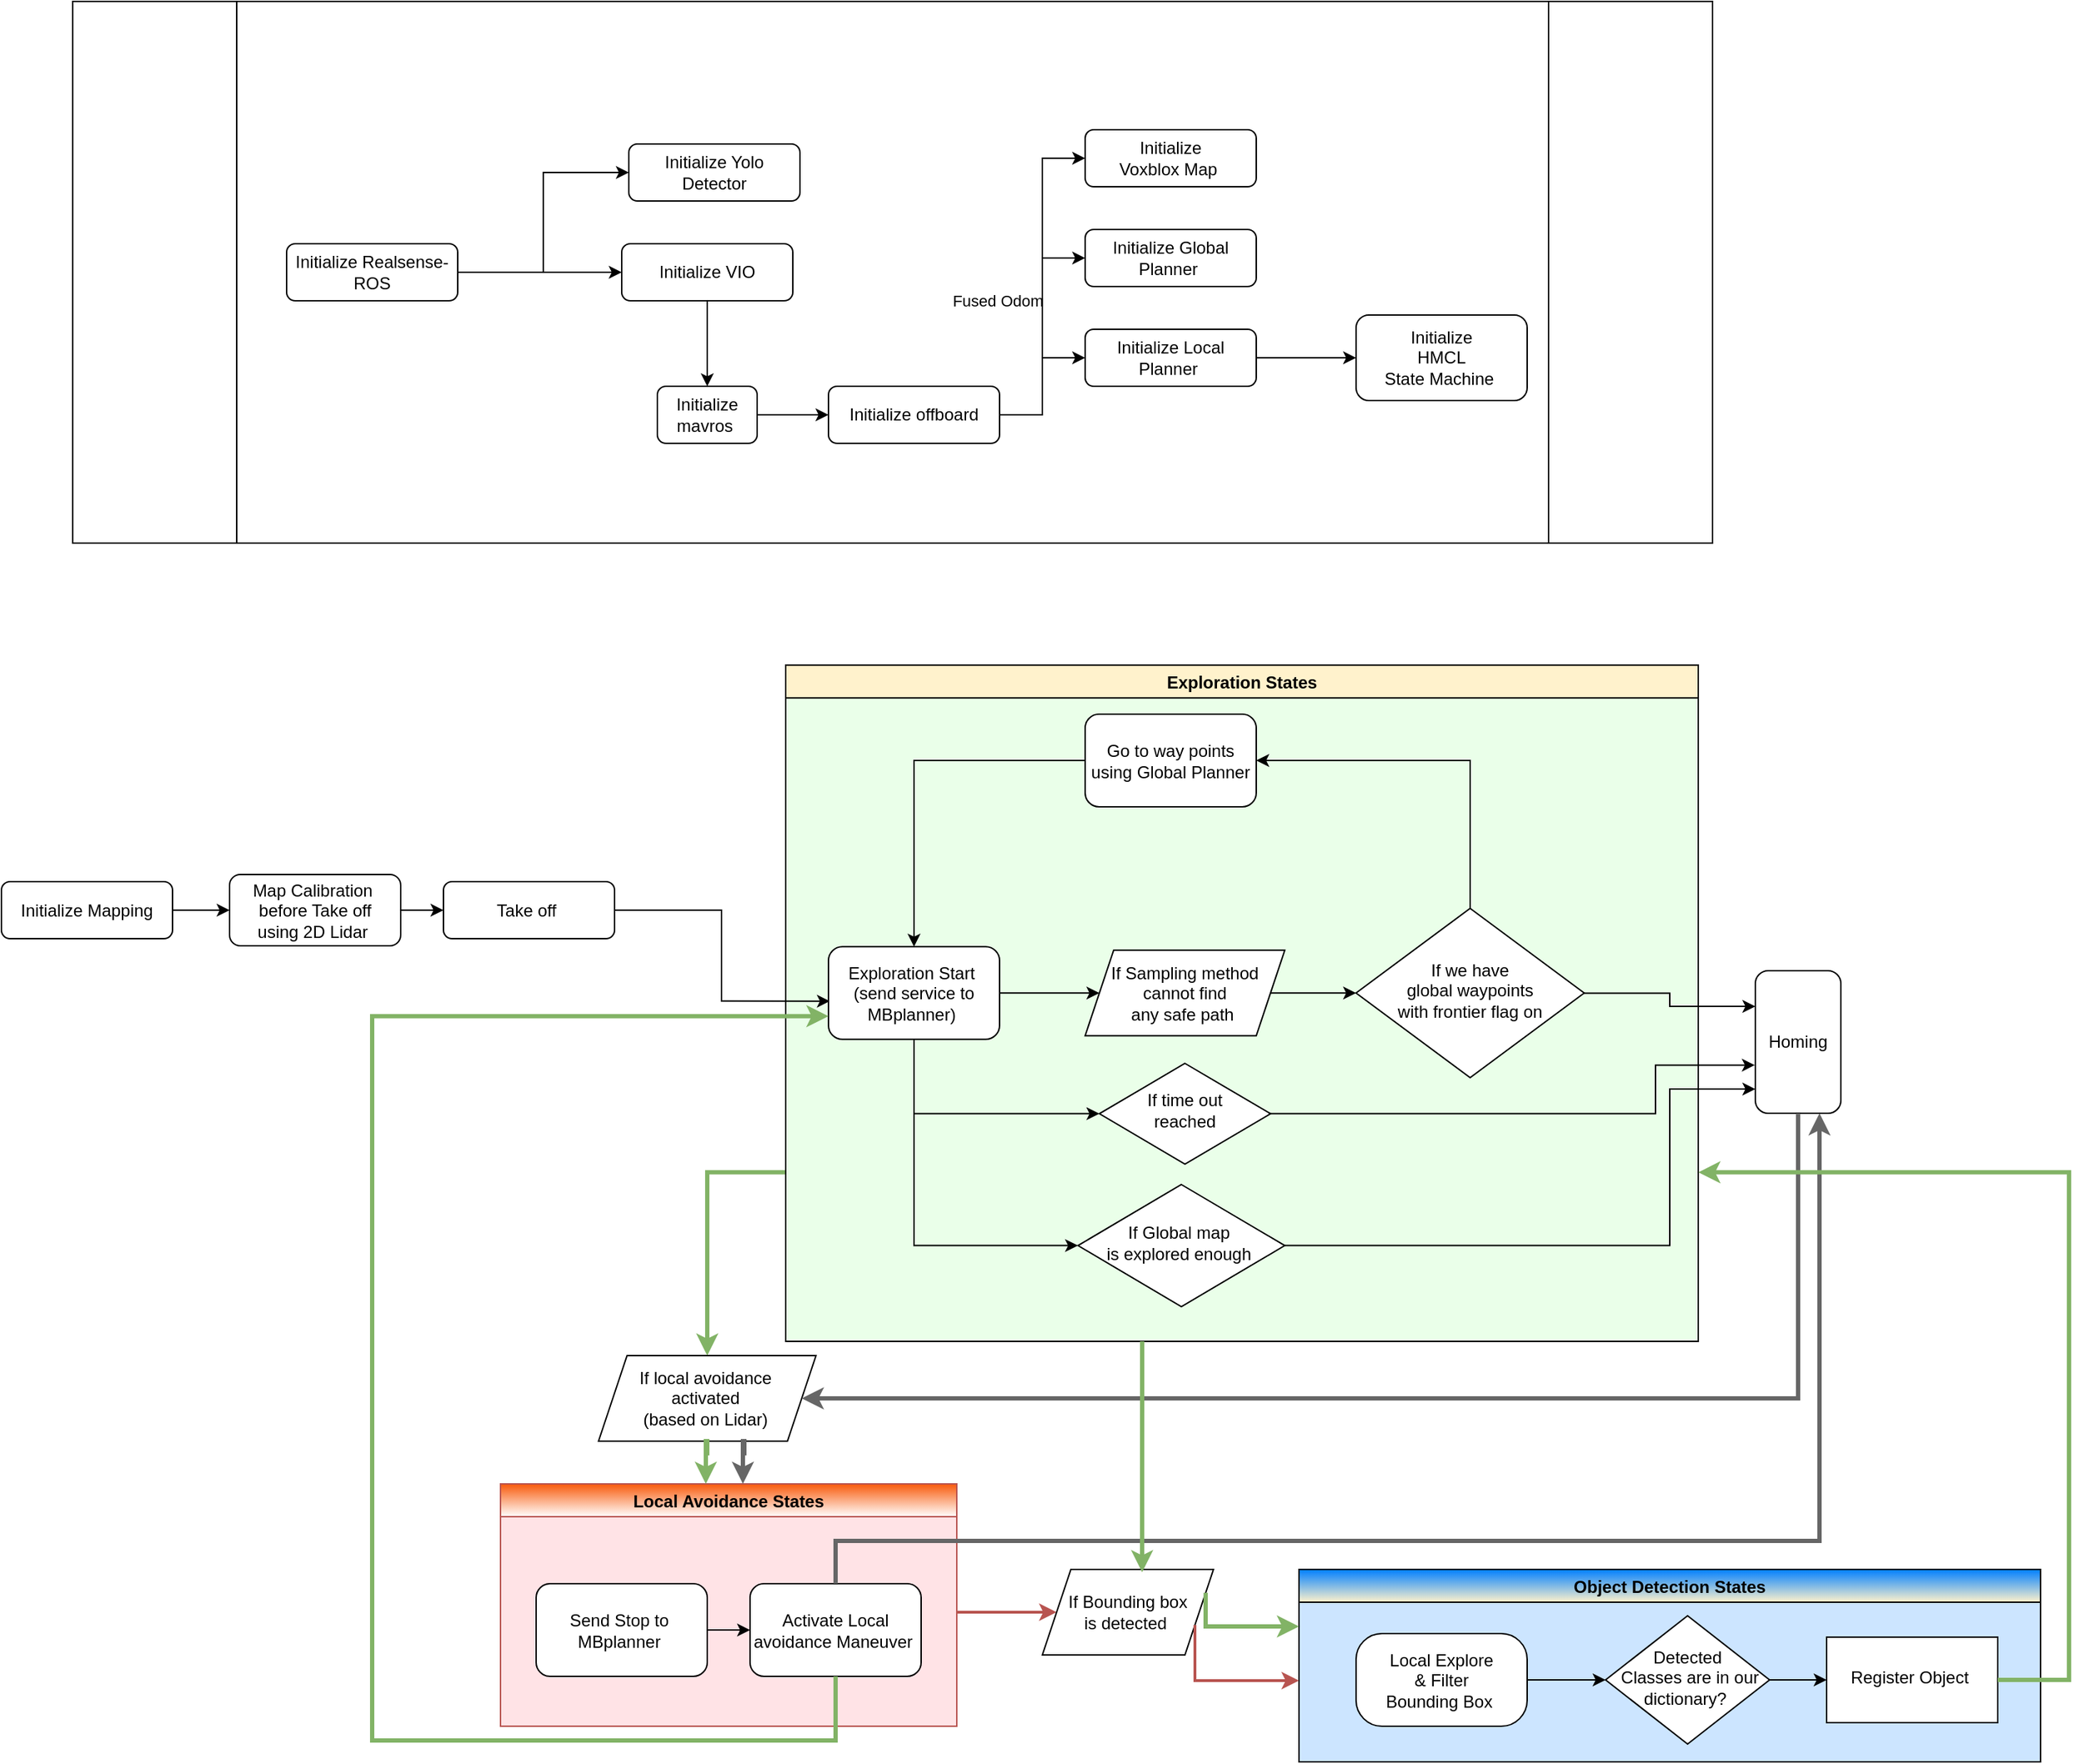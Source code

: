 <mxfile version="14.9.6" type="github">
  <diagram id="C5RBs43oDa-KdzZeNtuy" name="Page-1">
    <mxGraphModel dx="2394" dy="1348" grid="1" gridSize="10" guides="1" tooltips="1" connect="1" arrows="1" fold="1" page="0" pageScale="1" pageWidth="827" pageHeight="1169" background="none" math="0" shadow="0">
      <root>
        <mxCell id="WIyWlLk6GJQsqaUBKTNV-0" />
        <mxCell id="WIyWlLk6GJQsqaUBKTNV-1" parent="WIyWlLk6GJQsqaUBKTNV-0" />
        <mxCell id="I4XHuj20KwNcoesYo0El-128" value="Local Avoidance States" style="swimlane;rounded=0;swimlaneFillColor=#FFE3E6;strokeColor=#b85450;gradientColor=#ffffff;fillColor=#F8590A;" vertex="1" parent="WIyWlLk6GJQsqaUBKTNV-1">
          <mxGeometry x="-90" y="790" width="320" height="170" as="geometry" />
        </mxCell>
        <mxCell id="I4XHuj20KwNcoesYo0El-131" value="" style="edgeStyle=orthogonalEdgeStyle;rounded=0;orthogonalLoop=1;jettySize=auto;html=1;" edge="1" parent="I4XHuj20KwNcoesYo0El-128" source="I4XHuj20KwNcoesYo0El-64" target="I4XHuj20KwNcoesYo0El-67">
          <mxGeometry relative="1" as="geometry" />
        </mxCell>
        <mxCell id="I4XHuj20KwNcoesYo0El-64" value="Send Stop to&amp;nbsp;&lt;br&gt;MBplanner&amp;nbsp;" style="rounded=1;whiteSpace=wrap;html=1;fontSize=12;glass=0;strokeWidth=1;shadow=0;" vertex="1" parent="I4XHuj20KwNcoesYo0El-128">
          <mxGeometry x="25" y="70.0" width="120" height="65" as="geometry" />
        </mxCell>
        <mxCell id="I4XHuj20KwNcoesYo0El-67" value="Activate Local avoidance Maneuver&amp;nbsp;" style="rounded=1;whiteSpace=wrap;html=1;fontSize=12;glass=0;strokeWidth=1;shadow=0;" vertex="1" parent="I4XHuj20KwNcoesYo0El-128">
          <mxGeometry x="175" y="70.0" width="120" height="65" as="geometry" />
        </mxCell>
        <mxCell id="I4XHuj20KwNcoesYo0El-136" value="Object Detection States" style="swimlane;rounded=0;gradientColor=#FFF2CC;swimlaneFillColor=#CCE5FF;fillColor=#007FFF;" vertex="1" parent="WIyWlLk6GJQsqaUBKTNV-1">
          <mxGeometry x="470" y="850" width="520" height="135" as="geometry" />
        </mxCell>
        <mxCell id="I4XHuj20KwNcoesYo0El-61" value="Detected&lt;br&gt;&amp;nbsp;Classes are in our dictionary?&amp;nbsp;" style="rhombus;whiteSpace=wrap;html=1;shadow=0;fontFamily=Helvetica;fontSize=12;align=center;strokeWidth=1;spacing=6;spacingTop=-4;" vertex="1" parent="I4XHuj20KwNcoesYo0El-136">
          <mxGeometry x="215" y="32.5" width="115" height="90" as="geometry" />
        </mxCell>
        <mxCell id="I4XHuj20KwNcoesYo0El-91" value="" style="edgeStyle=orthogonalEdgeStyle;rounded=0;orthogonalLoop=1;jettySize=auto;html=1;" edge="1" parent="I4XHuj20KwNcoesYo0El-136" source="I4XHuj20KwNcoesYo0El-85" target="I4XHuj20KwNcoesYo0El-61">
          <mxGeometry relative="1" as="geometry" />
        </mxCell>
        <mxCell id="I4XHuj20KwNcoesYo0El-85" value="Local Explore &lt;br&gt;&amp;amp; Filter&lt;br&gt;Bounding Box&amp;nbsp;" style="rounded=1;whiteSpace=wrap;html=1;fontSize=12;glass=0;strokeWidth=1;shadow=0;arcSize=28;" vertex="1" parent="I4XHuj20KwNcoesYo0El-136">
          <mxGeometry x="40" y="45.0" width="120" height="65" as="geometry" />
        </mxCell>
        <mxCell id="I4XHuj20KwNcoesYo0El-96" value="Register Object&amp;nbsp;" style="whiteSpace=wrap;html=1;shadow=0;strokeWidth=1;spacing=6;spacingTop=-4;" vertex="1" parent="I4XHuj20KwNcoesYo0El-136">
          <mxGeometry x="370" y="47.5" width="120" height="60" as="geometry" />
        </mxCell>
        <mxCell id="I4XHuj20KwNcoesYo0El-97" value="" style="edgeStyle=orthogonalEdgeStyle;rounded=0;orthogonalLoop=1;jettySize=auto;html=1;" edge="1" parent="I4XHuj20KwNcoesYo0El-136" source="I4XHuj20KwNcoesYo0El-61" target="I4XHuj20KwNcoesYo0El-96">
          <mxGeometry relative="1" as="geometry" />
        </mxCell>
        <mxCell id="I4XHuj20KwNcoesYo0El-133" style="edgeStyle=orthogonalEdgeStyle;rounded=0;orthogonalLoop=1;jettySize=auto;html=1;exitX=0;exitY=0.75;exitDx=0;exitDy=0;entryX=0.5;entryY=0;entryDx=0;entryDy=0;gradientColor=#97d077;fillColor=#d5e8d4;strokeColor=#82b366;endSize=6;strokeWidth=3;" edge="1" parent="WIyWlLk6GJQsqaUBKTNV-1" source="I4XHuj20KwNcoesYo0El-127" target="I4XHuj20KwNcoesYo0El-129">
          <mxGeometry relative="1" as="geometry" />
        </mxCell>
        <mxCell id="I4XHuj20KwNcoesYo0El-127" value="Exploration States" style="swimlane;rounded=0;fillColor=#FFF2CC;gradientColor=#FFF2CC;swimlaneFillColor=#EAFFE9;" vertex="1" parent="WIyWlLk6GJQsqaUBKTNV-1">
          <mxGeometry x="110" y="215.62" width="640" height="474.38" as="geometry" />
        </mxCell>
        <mxCell id="I4XHuj20KwNcoesYo0El-118" value="If time out &lt;br&gt;reached" style="rhombus;whiteSpace=wrap;html=1;shadow=0;fontFamily=Helvetica;fontSize=12;align=center;strokeWidth=1;spacing=6;spacingTop=-4;" vertex="1" parent="I4XHuj20KwNcoesYo0El-127">
          <mxGeometry x="220" y="279.38" width="120" height="70.62" as="geometry" />
        </mxCell>
        <mxCell id="I4XHuj20KwNcoesYo0El-154" value="If Global map&amp;nbsp;&lt;br&gt;is explored enough&amp;nbsp;" style="rhombus;whiteSpace=wrap;html=1;shadow=0;fontFamily=Helvetica;fontSize=12;align=center;strokeWidth=1;spacing=6;spacingTop=-4;" vertex="1" parent="I4XHuj20KwNcoesYo0El-127">
          <mxGeometry x="205" y="364.38" width="145" height="85.62" as="geometry" />
        </mxCell>
        <mxCell id="I4XHuj20KwNcoesYo0El-39" value="" style="shape=process;whiteSpace=wrap;html=1;backgroundOutline=1;" vertex="1" parent="WIyWlLk6GJQsqaUBKTNV-1">
          <mxGeometry x="-390" y="-250" width="1150" height="380" as="geometry" />
        </mxCell>
        <mxCell id="I4XHuj20KwNcoesYo0El-1" style="edgeStyle=orthogonalEdgeStyle;rounded=0;orthogonalLoop=1;jettySize=auto;html=1;" edge="1" parent="WIyWlLk6GJQsqaUBKTNV-1" source="WIyWlLk6GJQsqaUBKTNV-3" target="I4XHuj20KwNcoesYo0El-0">
          <mxGeometry relative="1" as="geometry" />
        </mxCell>
        <mxCell id="WIyWlLk6GJQsqaUBKTNV-3" value="Initialize mavros&amp;nbsp;" style="rounded=1;whiteSpace=wrap;html=1;fontSize=12;glass=0;strokeWidth=1;shadow=0;" parent="WIyWlLk6GJQsqaUBKTNV-1" vertex="1">
          <mxGeometry x="20" y="20" width="70" height="40" as="geometry" />
        </mxCell>
        <mxCell id="I4XHuj20KwNcoesYo0El-0" value="Initialize offboard" style="rounded=1;whiteSpace=wrap;html=1;fontSize=12;glass=0;strokeWidth=1;shadow=0;" vertex="1" parent="WIyWlLk6GJQsqaUBKTNV-1">
          <mxGeometry x="140" y="20" width="120" height="40" as="geometry" />
        </mxCell>
        <mxCell id="I4XHuj20KwNcoesYo0El-6" value="" style="edgeStyle=orthogonalEdgeStyle;rounded=0;orthogonalLoop=1;jettySize=auto;html=1;exitX=1;exitY=0.5;exitDx=0;exitDy=0;entryX=0;entryY=0.5;entryDx=0;entryDy=0;" edge="1" parent="WIyWlLk6GJQsqaUBKTNV-1" source="I4XHuj20KwNcoesYo0El-0" target="I4XHuj20KwNcoesYo0El-5">
          <mxGeometry relative="1" as="geometry">
            <mxPoint x="210.0" y="-140" as="sourcePoint" />
          </mxGeometry>
        </mxCell>
        <mxCell id="I4XHuj20KwNcoesYo0El-7" value="Fused Odom&amp;nbsp;" style="edgeLabel;html=1;align=center;verticalAlign=middle;resizable=0;points=[];" vertex="1" connectable="0" parent="I4XHuj20KwNcoesYo0El-6">
          <mxGeometry x="-0.185" y="-1" relative="1" as="geometry">
            <mxPoint x="-31" y="-12" as="offset" />
          </mxGeometry>
        </mxCell>
        <mxCell id="I4XHuj20KwNcoesYo0El-5" value="Initialize &lt;br&gt;Voxblox Map&amp;nbsp;" style="rounded=1;whiteSpace=wrap;html=1;fontSize=12;glass=0;strokeWidth=1;shadow=0;" vertex="1" parent="WIyWlLk6GJQsqaUBKTNV-1">
          <mxGeometry x="320" y="-160" width="120" height="40" as="geometry" />
        </mxCell>
        <mxCell id="I4XHuj20KwNcoesYo0El-17" value="Initialize Global Planner&amp;nbsp;" style="rounded=1;whiteSpace=wrap;html=1;fontSize=12;glass=0;strokeWidth=1;shadow=0;" vertex="1" parent="WIyWlLk6GJQsqaUBKTNV-1">
          <mxGeometry x="320" y="-90" width="120" height="40" as="geometry" />
        </mxCell>
        <mxCell id="I4XHuj20KwNcoesYo0El-18" value="Initialize Local Planner&amp;nbsp;" style="rounded=1;whiteSpace=wrap;html=1;fontSize=12;glass=0;strokeWidth=1;shadow=0;" vertex="1" parent="WIyWlLk6GJQsqaUBKTNV-1">
          <mxGeometry x="320" y="-20" width="120" height="40" as="geometry" />
        </mxCell>
        <mxCell id="I4XHuj20KwNcoesYo0El-19" value="Initialize Realsense-ROS" style="rounded=1;whiteSpace=wrap;html=1;fontSize=12;glass=0;strokeWidth=1;shadow=0;" vertex="1" parent="WIyWlLk6GJQsqaUBKTNV-1">
          <mxGeometry x="-240" y="-80" width="120" height="40" as="geometry" />
        </mxCell>
        <mxCell id="I4XHuj20KwNcoesYo0El-21" value="" style="edgeStyle=orthogonalEdgeStyle;rounded=0;orthogonalLoop=1;jettySize=auto;html=1;exitX=1;exitY=0.5;exitDx=0;exitDy=0;entryX=0;entryY=0.5;entryDx=0;entryDy=0;" edge="1" parent="WIyWlLk6GJQsqaUBKTNV-1" source="I4XHuj20KwNcoesYo0El-0" target="I4XHuj20KwNcoesYo0El-17">
          <mxGeometry relative="1" as="geometry">
            <mxPoint x="210.0" y="-140" as="sourcePoint" />
            <mxPoint x="330" y="-130" as="targetPoint" />
          </mxGeometry>
        </mxCell>
        <mxCell id="I4XHuj20KwNcoesYo0El-23" value="" style="edgeStyle=orthogonalEdgeStyle;rounded=0;orthogonalLoop=1;jettySize=auto;html=1;entryX=0;entryY=0.5;entryDx=0;entryDy=0;" edge="1" parent="WIyWlLk6GJQsqaUBKTNV-1" source="I4XHuj20KwNcoesYo0El-0" target="I4XHuj20KwNcoesYo0El-18">
          <mxGeometry relative="1" as="geometry">
            <mxPoint x="265" y="40" as="sourcePoint" />
            <mxPoint x="330" y="-60" as="targetPoint" />
          </mxGeometry>
        </mxCell>
        <mxCell id="I4XHuj20KwNcoesYo0El-24" style="edgeStyle=orthogonalEdgeStyle;rounded=0;orthogonalLoop=1;jettySize=auto;html=1;entryX=0;entryY=0.5;entryDx=0;entryDy=0;" edge="1" parent="WIyWlLk6GJQsqaUBKTNV-1" source="I4XHuj20KwNcoesYo0El-19" target="I4XHuj20KwNcoesYo0El-26">
          <mxGeometry relative="1" as="geometry">
            <mxPoint x="-120" y="-60.0" as="sourcePoint" />
            <mxPoint x="-30" y="-60" as="targetPoint" />
          </mxGeometry>
        </mxCell>
        <mxCell id="I4XHuj20KwNcoesYo0El-26" value="Initialize VIO" style="rounded=1;whiteSpace=wrap;html=1;fontSize=12;glass=0;strokeWidth=1;shadow=0;" vertex="1" parent="WIyWlLk6GJQsqaUBKTNV-1">
          <mxGeometry x="-5" y="-80" width="120" height="40" as="geometry" />
        </mxCell>
        <mxCell id="I4XHuj20KwNcoesYo0El-30" value="Initialize Yolo Detector" style="rounded=1;whiteSpace=wrap;html=1;fontSize=12;glass=0;strokeWidth=1;shadow=0;" vertex="1" parent="WIyWlLk6GJQsqaUBKTNV-1">
          <mxGeometry y="-150" width="120" height="40" as="geometry" />
        </mxCell>
        <mxCell id="I4XHuj20KwNcoesYo0El-31" style="edgeStyle=orthogonalEdgeStyle;rounded=0;orthogonalLoop=1;jettySize=auto;html=1;exitX=1;exitY=0.5;exitDx=0;exitDy=0;entryX=0;entryY=0.5;entryDx=0;entryDy=0;" edge="1" parent="WIyWlLk6GJQsqaUBKTNV-1" source="I4XHuj20KwNcoesYo0El-19" target="I4XHuj20KwNcoesYo0El-30">
          <mxGeometry relative="1" as="geometry">
            <mxPoint x="-110" y="-50.0" as="sourcePoint" />
            <mxPoint x="10" y="-100" as="targetPoint" />
          </mxGeometry>
        </mxCell>
        <mxCell id="I4XHuj20KwNcoesYo0El-32" style="edgeStyle=orthogonalEdgeStyle;rounded=0;orthogonalLoop=1;jettySize=auto;html=1;entryX=0.5;entryY=0;entryDx=0;entryDy=0;exitX=0.5;exitY=1;exitDx=0;exitDy=0;" edge="1" parent="WIyWlLk6GJQsqaUBKTNV-1" source="I4XHuj20KwNcoesYo0El-26" target="WIyWlLk6GJQsqaUBKTNV-3">
          <mxGeometry relative="1" as="geometry">
            <mxPoint x="220" y="-37" as="sourcePoint" />
            <mxPoint x="180" y="50" as="targetPoint" />
          </mxGeometry>
        </mxCell>
        <mxCell id="I4XHuj20KwNcoesYo0El-36" value="" style="edgeStyle=orthogonalEdgeStyle;rounded=0;orthogonalLoop=1;jettySize=auto;html=1;entryX=0;entryY=0.5;entryDx=0;entryDy=0;exitX=1;exitY=0.5;exitDx=0;exitDy=0;" edge="1" parent="WIyWlLk6GJQsqaUBKTNV-1" source="I4XHuj20KwNcoesYo0El-18" target="I4XHuj20KwNcoesYo0El-38">
          <mxGeometry relative="1" as="geometry">
            <mxPoint x="530" y="-60" as="sourcePoint" />
            <mxPoint x="620.0" y="-50.0" as="targetPoint" />
          </mxGeometry>
        </mxCell>
        <mxCell id="I4XHuj20KwNcoesYo0El-38" value="Initialize &lt;br&gt;HMCL &lt;br&gt;State Machine&amp;nbsp;" style="rounded=1;whiteSpace=wrap;html=1;fontSize=12;glass=0;strokeWidth=1;shadow=0;" vertex="1" parent="WIyWlLk6GJQsqaUBKTNV-1">
          <mxGeometry x="510" y="-30" width="120" height="60" as="geometry" />
        </mxCell>
        <mxCell id="I4XHuj20KwNcoesYo0El-48" value="" style="edgeStyle=orthogonalEdgeStyle;rounded=0;orthogonalLoop=1;jettySize=auto;html=1;" edge="1" parent="WIyWlLk6GJQsqaUBKTNV-1" source="I4XHuj20KwNcoesYo0El-40" target="I4XHuj20KwNcoesYo0El-45">
          <mxGeometry relative="1" as="geometry" />
        </mxCell>
        <mxCell id="I4XHuj20KwNcoesYo0El-40" value="Initialize Mapping" style="rounded=1;whiteSpace=wrap;html=1;fontSize=12;glass=0;strokeWidth=1;shadow=0;" vertex="1" parent="WIyWlLk6GJQsqaUBKTNV-1">
          <mxGeometry x="-440" y="367.5" width="120" height="40" as="geometry" />
        </mxCell>
        <mxCell id="I4XHuj20KwNcoesYo0El-55" value="" style="edgeStyle=orthogonalEdgeStyle;rounded=0;orthogonalLoop=1;jettySize=auto;html=1;entryX=0.008;entryY=0.588;entryDx=0;entryDy=0;entryPerimeter=0;" edge="1" parent="WIyWlLk6GJQsqaUBKTNV-1" source="I4XHuj20KwNcoesYo0El-43" target="I4XHuj20KwNcoesYo0El-54">
          <mxGeometry relative="1" as="geometry" />
        </mxCell>
        <mxCell id="I4XHuj20KwNcoesYo0El-43" value="Take off&amp;nbsp;" style="rounded=1;whiteSpace=wrap;html=1;fontSize=12;glass=0;strokeWidth=1;shadow=0;" vertex="1" parent="WIyWlLk6GJQsqaUBKTNV-1">
          <mxGeometry x="-130" y="367.5" width="120" height="40" as="geometry" />
        </mxCell>
        <mxCell id="I4XHuj20KwNcoesYo0El-52" style="edgeStyle=orthogonalEdgeStyle;rounded=0;orthogonalLoop=1;jettySize=auto;html=1;entryX=0;entryY=0.5;entryDx=0;entryDy=0;" edge="1" parent="WIyWlLk6GJQsqaUBKTNV-1" source="I4XHuj20KwNcoesYo0El-45" target="I4XHuj20KwNcoesYo0El-43">
          <mxGeometry relative="1" as="geometry">
            <mxPoint x="-130" y="387.5" as="targetPoint" />
          </mxGeometry>
        </mxCell>
        <mxCell id="I4XHuj20KwNcoesYo0El-45" value="Map Calibration&amp;nbsp;&lt;br&gt;before Take off&lt;br&gt;using 2D Lidar&amp;nbsp;" style="rounded=1;whiteSpace=wrap;html=1;fontSize=12;glass=0;strokeWidth=1;shadow=0;" vertex="1" parent="WIyWlLk6GJQsqaUBKTNV-1">
          <mxGeometry x="-280" y="362.5" width="120" height="50" as="geometry" />
        </mxCell>
        <mxCell id="I4XHuj20KwNcoesYo0El-103" value="" style="edgeStyle=orthogonalEdgeStyle;rounded=0;orthogonalLoop=1;jettySize=auto;html=1;entryX=0;entryY=0.5;entryDx=0;entryDy=0;" edge="1" parent="WIyWlLk6GJQsqaUBKTNV-1" source="I4XHuj20KwNcoesYo0El-54" target="I4XHuj20KwNcoesYo0El-104">
          <mxGeometry relative="1" as="geometry">
            <mxPoint x="220.0" y="522.5" as="targetPoint" />
          </mxGeometry>
        </mxCell>
        <mxCell id="I4XHuj20KwNcoesYo0El-54" value="Exploration Start&amp;nbsp;&lt;br&gt;(send service to MBplanner)&amp;nbsp;" style="rounded=1;whiteSpace=wrap;html=1;fontSize=12;glass=0;strokeWidth=1;shadow=0;" vertex="1" parent="WIyWlLk6GJQsqaUBKTNV-1">
          <mxGeometry x="140" y="413.12" width="120" height="65" as="geometry" />
        </mxCell>
        <mxCell id="I4XHuj20KwNcoesYo0El-108" value="" style="edgeStyle=orthogonalEdgeStyle;rounded=0;orthogonalLoop=1;jettySize=auto;html=1;entryX=0;entryY=0.5;entryDx=0;entryDy=0;" edge="1" parent="WIyWlLk6GJQsqaUBKTNV-1" source="I4XHuj20KwNcoesYo0El-104" target="I4XHuj20KwNcoesYo0El-110">
          <mxGeometry relative="1" as="geometry">
            <mxPoint x="540.0" y="442.5" as="targetPoint" />
          </mxGeometry>
        </mxCell>
        <mxCell id="I4XHuj20KwNcoesYo0El-104" value="If Sampling method cannot find &lt;br&gt;any safe path&amp;nbsp;" style="shape=parallelogram;perimeter=parallelogramPerimeter;whiteSpace=wrap;html=1;fixedSize=1;" vertex="1" parent="WIyWlLk6GJQsqaUBKTNV-1">
          <mxGeometry x="320" y="415.62" width="140" height="60" as="geometry" />
        </mxCell>
        <mxCell id="I4XHuj20KwNcoesYo0El-113" value="" style="edgeStyle=orthogonalEdgeStyle;rounded=0;orthogonalLoop=1;jettySize=auto;html=1;entryX=1;entryY=0.5;entryDx=0;entryDy=0;" edge="1" parent="WIyWlLk6GJQsqaUBKTNV-1" source="I4XHuj20KwNcoesYo0El-110" target="I4XHuj20KwNcoesYo0El-111">
          <mxGeometry relative="1" as="geometry">
            <Array as="points">
              <mxPoint x="590" y="283" />
            </Array>
          </mxGeometry>
        </mxCell>
        <mxCell id="I4XHuj20KwNcoesYo0El-123" style="edgeStyle=orthogonalEdgeStyle;rounded=0;orthogonalLoop=1;jettySize=auto;html=1;entryX=0;entryY=0.25;entryDx=0;entryDy=0;" edge="1" parent="WIyWlLk6GJQsqaUBKTNV-1" source="I4XHuj20KwNcoesYo0El-110" target="I4XHuj20KwNcoesYo0El-122">
          <mxGeometry relative="1" as="geometry" />
        </mxCell>
        <mxCell id="I4XHuj20KwNcoesYo0El-110" value="If we have &lt;br&gt;global waypoints &lt;br&gt;with frontier flag on" style="rhombus;whiteSpace=wrap;html=1;shadow=0;fontFamily=Helvetica;fontSize=12;align=center;strokeWidth=1;spacing=6;spacingTop=-4;" vertex="1" parent="WIyWlLk6GJQsqaUBKTNV-1">
          <mxGeometry x="510" y="386.25" width="160" height="118.75" as="geometry" />
        </mxCell>
        <mxCell id="I4XHuj20KwNcoesYo0El-111" value="Go to way points using Global Planner" style="rounded=1;whiteSpace=wrap;html=1;fontSize=12;glass=0;strokeWidth=1;shadow=0;" vertex="1" parent="WIyWlLk6GJQsqaUBKTNV-1">
          <mxGeometry x="320" y="250" width="120" height="65" as="geometry" />
        </mxCell>
        <mxCell id="I4XHuj20KwNcoesYo0El-115" value="" style="edgeStyle=orthogonalEdgeStyle;rounded=0;orthogonalLoop=1;jettySize=auto;html=1;exitX=0;exitY=0.5;exitDx=0;exitDy=0;" edge="1" parent="WIyWlLk6GJQsqaUBKTNV-1" source="I4XHuj20KwNcoesYo0El-111" target="I4XHuj20KwNcoesYo0El-54">
          <mxGeometry relative="1" as="geometry">
            <mxPoint x="400.0" y="365.31" as="sourcePoint" />
            <mxPoint x="340" y="264.69" as="targetPoint" />
          </mxGeometry>
        </mxCell>
        <mxCell id="I4XHuj20KwNcoesYo0El-116" value="" style="edgeStyle=orthogonalEdgeStyle;rounded=0;orthogonalLoop=1;jettySize=auto;html=1;exitX=0.5;exitY=1;exitDx=0;exitDy=0;entryX=0;entryY=0.5;entryDx=0;entryDy=0;" edge="1" parent="WIyWlLk6GJQsqaUBKTNV-1" source="I4XHuj20KwNcoesYo0El-54" target="I4XHuj20KwNcoesYo0El-118">
          <mxGeometry relative="1" as="geometry">
            <mxPoint x="270" y="455.62" as="sourcePoint" />
            <mxPoint x="280" y="580" as="targetPoint" />
          </mxGeometry>
        </mxCell>
        <mxCell id="I4XHuj20KwNcoesYo0El-124" style="edgeStyle=orthogonalEdgeStyle;rounded=0;orthogonalLoop=1;jettySize=auto;html=1;entryX=-0.006;entryY=0.662;entryDx=0;entryDy=0;entryPerimeter=0;exitX=1;exitY=0.5;exitDx=0;exitDy=0;" edge="1" parent="WIyWlLk6GJQsqaUBKTNV-1" source="I4XHuj20KwNcoesYo0El-118" target="I4XHuj20KwNcoesYo0El-122">
          <mxGeometry relative="1" as="geometry">
            <Array as="points">
              <mxPoint x="720" y="530" />
              <mxPoint x="720" y="496" />
            </Array>
          </mxGeometry>
        </mxCell>
        <mxCell id="I4XHuj20KwNcoesYo0El-122" value="Homing" style="rounded=1;whiteSpace=wrap;html=1;fontSize=12;glass=0;strokeWidth=1;shadow=0;" vertex="1" parent="WIyWlLk6GJQsqaUBKTNV-1">
          <mxGeometry x="790" y="430" width="60" height="100" as="geometry" />
        </mxCell>
        <mxCell id="I4XHuj20KwNcoesYo0El-135" style="edgeStyle=orthogonalEdgeStyle;rounded=0;orthogonalLoop=1;jettySize=auto;html=1;entryX=0;entryY=0.75;entryDx=0;entryDy=0;exitX=0.5;exitY=1;exitDx=0;exitDy=0;gradientColor=#97d077;fillColor=#d5e8d4;strokeColor=#82b366;endSize=6;strokeWidth=3;" edge="1" parent="WIyWlLk6GJQsqaUBKTNV-1" source="I4XHuj20KwNcoesYo0El-67" target="I4XHuj20KwNcoesYo0El-54">
          <mxGeometry relative="1" as="geometry">
            <mxPoint x="335" y="875" as="sourcePoint" />
            <mxPoint x="520" y="660" as="targetPoint" />
            <Array as="points">
              <mxPoint x="145" y="970" />
              <mxPoint x="-180" y="970" />
              <mxPoint x="-180" y="462" />
            </Array>
          </mxGeometry>
        </mxCell>
        <mxCell id="I4XHuj20KwNcoesYo0El-150" style="edgeStyle=orthogonalEdgeStyle;rounded=0;orthogonalLoop=1;jettySize=auto;html=1;entryX=0;entryY=0.5;entryDx=0;entryDy=0;strokeColor=#b85450;fillColor=#f8cecc;strokeWidth=2;" edge="1" parent="WIyWlLk6GJQsqaUBKTNV-1" source="I4XHuj20KwNcoesYo0El-128" target="I4XHuj20KwNcoesYo0El-76">
          <mxGeometry relative="1" as="geometry">
            <Array as="points">
              <mxPoint x="280" y="880" />
              <mxPoint x="280" y="880" />
            </Array>
          </mxGeometry>
        </mxCell>
        <mxCell id="I4XHuj20KwNcoesYo0El-129" value="If local avoidance&amp;nbsp;&lt;br&gt;activated&amp;nbsp;&lt;br&gt;(based on Lidar)&amp;nbsp;" style="shape=parallelogram;perimeter=parallelogramPerimeter;whiteSpace=wrap;html=1;fixedSize=1;" vertex="1" parent="WIyWlLk6GJQsqaUBKTNV-1">
          <mxGeometry x="-21.25" y="700" width="152.5" height="60" as="geometry" />
        </mxCell>
        <mxCell id="I4XHuj20KwNcoesYo0El-76" value="&lt;span&gt;If Bounding box&lt;/span&gt;&lt;br&gt;&lt;span&gt;is detected&amp;nbsp;&lt;/span&gt;" style="shape=parallelogram;perimeter=parallelogramPerimeter;whiteSpace=wrap;html=1;fixedSize=1;" vertex="1" parent="WIyWlLk6GJQsqaUBKTNV-1">
          <mxGeometry x="290" y="850" width="120" height="60" as="geometry" />
        </mxCell>
        <mxCell id="I4XHuj20KwNcoesYo0El-155" value="" style="edgeStyle=orthogonalEdgeStyle;rounded=0;orthogonalLoop=1;jettySize=auto;html=1;exitX=0.5;exitY=1;exitDx=0;exitDy=0;entryX=0;entryY=0.5;entryDx=0;entryDy=0;" edge="1" parent="WIyWlLk6GJQsqaUBKTNV-1" source="I4XHuj20KwNcoesYo0El-54" target="I4XHuj20KwNcoesYo0El-154">
          <mxGeometry relative="1" as="geometry">
            <mxPoint x="210.0" y="488.12" as="sourcePoint" />
            <mxPoint x="340" y="540.31" as="targetPoint" />
          </mxGeometry>
        </mxCell>
        <mxCell id="I4XHuj20KwNcoesYo0El-156" style="edgeStyle=orthogonalEdgeStyle;rounded=0;orthogonalLoop=1;jettySize=auto;html=1;exitX=1;exitY=0.5;exitDx=0;exitDy=0;entryX=0;entryY=0.83;entryDx=0;entryDy=0;entryPerimeter=0;" edge="1" parent="WIyWlLk6GJQsqaUBKTNV-1" source="I4XHuj20KwNcoesYo0El-154" target="I4XHuj20KwNcoesYo0El-122">
          <mxGeometry relative="1" as="geometry">
            <mxPoint x="459.942" y="540.276" as="sourcePoint" />
            <mxPoint x="780" y="520" as="targetPoint" />
            <Array as="points">
              <mxPoint x="730" y="623" />
              <mxPoint x="730" y="513" />
            </Array>
          </mxGeometry>
        </mxCell>
        <mxCell id="I4XHuj20KwNcoesYo0El-161" style="edgeStyle=orthogonalEdgeStyle;rounded=0;orthogonalLoop=1;jettySize=auto;html=1;exitX=0.5;exitY=1;exitDx=0;exitDy=0;gradientColor=#97d077;fillColor=#d5e8d4;strokeColor=#82b366;endSize=6;strokeWidth=3;" edge="1" parent="WIyWlLk6GJQsqaUBKTNV-1">
          <mxGeometry relative="1" as="geometry">
            <mxPoint x="55" y="770" as="sourcePoint" />
            <mxPoint x="54" y="790" as="targetPoint" />
            <Array as="points">
              <mxPoint x="55" y="760" />
              <mxPoint x="54" y="760" />
            </Array>
          </mxGeometry>
        </mxCell>
        <mxCell id="I4XHuj20KwNcoesYo0El-167" style="edgeStyle=orthogonalEdgeStyle;rounded=0;orthogonalLoop=1;jettySize=auto;html=1;exitX=0.5;exitY=1;exitDx=0;exitDy=0;fillColor=#f5f5f5;strokeColor=#666666;endSize=6;strokeWidth=3;" edge="1" parent="WIyWlLk6GJQsqaUBKTNV-1">
          <mxGeometry relative="1" as="geometry">
            <mxPoint x="81" y="769.97" as="sourcePoint" />
            <mxPoint x="80" y="789.97" as="targetPoint" />
            <Array as="points">
              <mxPoint x="81" y="759.97" />
              <mxPoint x="80" y="759.97" />
            </Array>
          </mxGeometry>
        </mxCell>
        <mxCell id="I4XHuj20KwNcoesYo0El-169" style="edgeStyle=orthogonalEdgeStyle;rounded=0;orthogonalLoop=1;jettySize=auto;html=1;exitX=0.5;exitY=1;exitDx=0;exitDy=0;fillColor=#f5f5f5;strokeColor=#666666;endSize=6;strokeWidth=3;entryX=1;entryY=0.5;entryDx=0;entryDy=0;" edge="1" parent="WIyWlLk6GJQsqaUBKTNV-1" source="I4XHuj20KwNcoesYo0El-122" target="I4XHuj20KwNcoesYo0El-129">
          <mxGeometry relative="1" as="geometry">
            <mxPoint x="116" y="779.97" as="sourcePoint" />
            <mxPoint x="115.0" y="799.97" as="targetPoint" />
            <Array as="points">
              <mxPoint x="820" y="730" />
            </Array>
          </mxGeometry>
        </mxCell>
        <mxCell id="I4XHuj20KwNcoesYo0El-170" style="edgeStyle=orthogonalEdgeStyle;rounded=0;orthogonalLoop=1;jettySize=auto;html=1;fillColor=#f5f5f5;strokeColor=#666666;endSize=6;strokeWidth=3;entryX=0.75;entryY=1;entryDx=0;entryDy=0;" edge="1" parent="WIyWlLk6GJQsqaUBKTNV-1" source="I4XHuj20KwNcoesYo0El-67" target="I4XHuj20KwNcoesYo0El-122">
          <mxGeometry relative="1" as="geometry">
            <mxPoint x="830" y="540" as="sourcePoint" />
            <mxPoint x="710" y="760" as="targetPoint" />
            <Array as="points">
              <mxPoint x="145" y="830" />
              <mxPoint x="835" y="830" />
            </Array>
          </mxGeometry>
        </mxCell>
        <mxCell id="I4XHuj20KwNcoesYo0El-171" style="edgeStyle=orthogonalEdgeStyle;rounded=0;orthogonalLoop=1;jettySize=auto;html=1;entryX=0.583;entryY=0.033;entryDx=0;entryDy=0;strokeColor=#82b366;fillColor=#d5e8d4;entryPerimeter=0;strokeWidth=3;" edge="1" parent="WIyWlLk6GJQsqaUBKTNV-1" target="I4XHuj20KwNcoesYo0El-76">
          <mxGeometry relative="1" as="geometry">
            <mxPoint x="360" y="740" as="sourcePoint" />
            <mxPoint x="310" y="890" as="targetPoint" />
            <Array as="points">
              <mxPoint x="360" y="690" />
            </Array>
          </mxGeometry>
        </mxCell>
        <mxCell id="I4XHuj20KwNcoesYo0El-172" style="edgeStyle=orthogonalEdgeStyle;rounded=0;orthogonalLoop=1;jettySize=auto;html=1;strokeColor=#b85450;fillColor=#f8cecc;strokeWidth=2;" edge="1" parent="WIyWlLk6GJQsqaUBKTNV-1" source="I4XHuj20KwNcoesYo0El-76">
          <mxGeometry relative="1" as="geometry">
            <mxPoint x="240" y="890" as="sourcePoint" />
            <mxPoint x="470" y="928" as="targetPoint" />
            <Array as="points">
              <mxPoint x="397" y="928" />
            </Array>
          </mxGeometry>
        </mxCell>
        <mxCell id="I4XHuj20KwNcoesYo0El-173" style="edgeStyle=orthogonalEdgeStyle;rounded=0;orthogonalLoop=1;jettySize=auto;html=1;entryX=1;entryY=0.75;entryDx=0;entryDy=0;strokeColor=#82b366;fillColor=#d5e8d4;exitX=1;exitY=0.5;exitDx=0;exitDy=0;strokeWidth=3;" edge="1" parent="WIyWlLk6GJQsqaUBKTNV-1" source="I4XHuj20KwNcoesYo0El-96" target="I4XHuj20KwNcoesYo0El-127">
          <mxGeometry relative="1" as="geometry">
            <mxPoint x="406.667" y="900" as="sourcePoint" />
            <mxPoint x="520" y="937.5" as="targetPoint" />
            <Array as="points">
              <mxPoint x="1010" y="928" />
              <mxPoint x="1010" y="571" />
            </Array>
          </mxGeometry>
        </mxCell>
        <mxCell id="I4XHuj20KwNcoesYo0El-174" style="edgeStyle=orthogonalEdgeStyle;rounded=0;orthogonalLoop=1;jettySize=auto;html=1;strokeColor=#82b366;fillColor=#d5e8d4;exitX=1;exitY=0.25;exitDx=0;exitDy=0;strokeWidth=3;" edge="1" parent="WIyWlLk6GJQsqaUBKTNV-1" source="I4XHuj20KwNcoesYo0El-76">
          <mxGeometry relative="1" as="geometry">
            <mxPoint x="406.667" y="900" as="sourcePoint" />
            <mxPoint x="470" y="890" as="targetPoint" />
            <Array as="points">
              <mxPoint x="405" y="890" />
            </Array>
          </mxGeometry>
        </mxCell>
      </root>
    </mxGraphModel>
  </diagram>
</mxfile>
